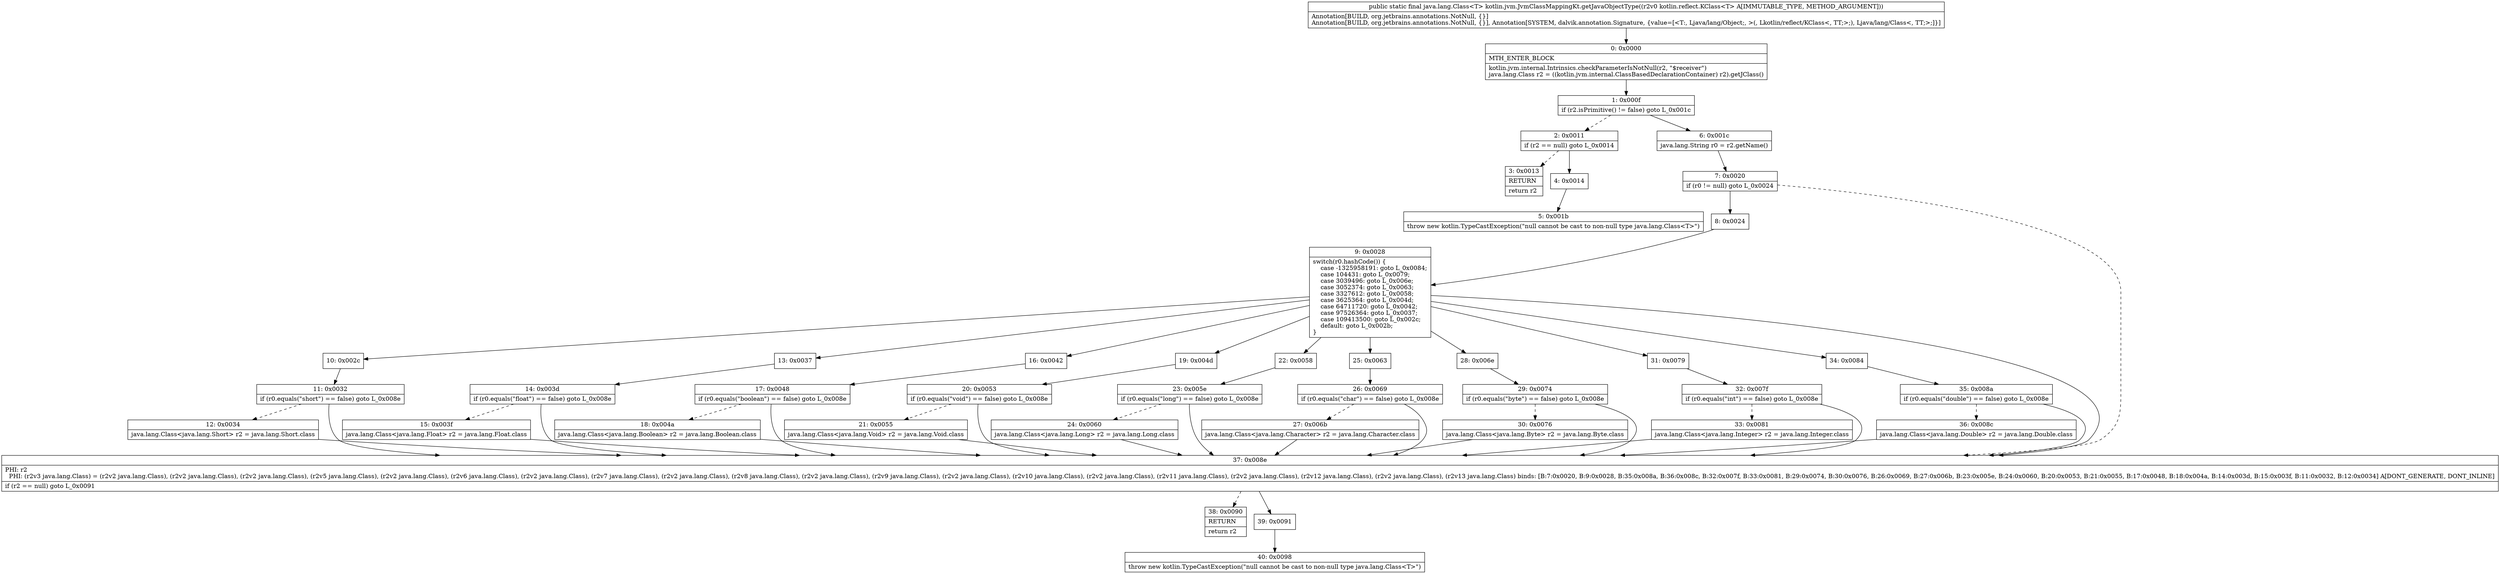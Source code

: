 digraph "CFG forkotlin.jvm.JvmClassMappingKt.getJavaObjectType(Lkotlin\/reflect\/KClass;)Ljava\/lang\/Class;" {
Node_0 [shape=record,label="{0\:\ 0x0000|MTH_ENTER_BLOCK\l|kotlin.jvm.internal.Intrinsics.checkParameterIsNotNull(r2, \"$receiver\")\ljava.lang.Class r2 = ((kotlin.jvm.internal.ClassBasedDeclarationContainer) r2).getJClass()\l}"];
Node_1 [shape=record,label="{1\:\ 0x000f|if (r2.isPrimitive() != false) goto L_0x001c\l}"];
Node_2 [shape=record,label="{2\:\ 0x0011|if (r2 == null) goto L_0x0014\l}"];
Node_3 [shape=record,label="{3\:\ 0x0013|RETURN\l|return r2\l}"];
Node_4 [shape=record,label="{4\:\ 0x0014}"];
Node_5 [shape=record,label="{5\:\ 0x001b|throw new kotlin.TypeCastException(\"null cannot be cast to non\-null type java.lang.Class\<T\>\")\l}"];
Node_6 [shape=record,label="{6\:\ 0x001c|java.lang.String r0 = r2.getName()\l}"];
Node_7 [shape=record,label="{7\:\ 0x0020|if (r0 != null) goto L_0x0024\l}"];
Node_8 [shape=record,label="{8\:\ 0x0024}"];
Node_9 [shape=record,label="{9\:\ 0x0028|switch(r0.hashCode()) \{\l    case \-1325958191: goto L_0x0084;\l    case 104431: goto L_0x0079;\l    case 3039496: goto L_0x006e;\l    case 3052374: goto L_0x0063;\l    case 3327612: goto L_0x0058;\l    case 3625364: goto L_0x004d;\l    case 64711720: goto L_0x0042;\l    case 97526364: goto L_0x0037;\l    case 109413500: goto L_0x002c;\l    default: goto L_0x002b;\l\}\l}"];
Node_10 [shape=record,label="{10\:\ 0x002c}"];
Node_11 [shape=record,label="{11\:\ 0x0032|if (r0.equals(\"short\") == false) goto L_0x008e\l}"];
Node_12 [shape=record,label="{12\:\ 0x0034|java.lang.Class\<java.lang.Short\> r2 = java.lang.Short.class\l}"];
Node_13 [shape=record,label="{13\:\ 0x0037}"];
Node_14 [shape=record,label="{14\:\ 0x003d|if (r0.equals(\"float\") == false) goto L_0x008e\l}"];
Node_15 [shape=record,label="{15\:\ 0x003f|java.lang.Class\<java.lang.Float\> r2 = java.lang.Float.class\l}"];
Node_16 [shape=record,label="{16\:\ 0x0042}"];
Node_17 [shape=record,label="{17\:\ 0x0048|if (r0.equals(\"boolean\") == false) goto L_0x008e\l}"];
Node_18 [shape=record,label="{18\:\ 0x004a|java.lang.Class\<java.lang.Boolean\> r2 = java.lang.Boolean.class\l}"];
Node_19 [shape=record,label="{19\:\ 0x004d}"];
Node_20 [shape=record,label="{20\:\ 0x0053|if (r0.equals(\"void\") == false) goto L_0x008e\l}"];
Node_21 [shape=record,label="{21\:\ 0x0055|java.lang.Class\<java.lang.Void\> r2 = java.lang.Void.class\l}"];
Node_22 [shape=record,label="{22\:\ 0x0058}"];
Node_23 [shape=record,label="{23\:\ 0x005e|if (r0.equals(\"long\") == false) goto L_0x008e\l}"];
Node_24 [shape=record,label="{24\:\ 0x0060|java.lang.Class\<java.lang.Long\> r2 = java.lang.Long.class\l}"];
Node_25 [shape=record,label="{25\:\ 0x0063}"];
Node_26 [shape=record,label="{26\:\ 0x0069|if (r0.equals(\"char\") == false) goto L_0x008e\l}"];
Node_27 [shape=record,label="{27\:\ 0x006b|java.lang.Class\<java.lang.Character\> r2 = java.lang.Character.class\l}"];
Node_28 [shape=record,label="{28\:\ 0x006e}"];
Node_29 [shape=record,label="{29\:\ 0x0074|if (r0.equals(\"byte\") == false) goto L_0x008e\l}"];
Node_30 [shape=record,label="{30\:\ 0x0076|java.lang.Class\<java.lang.Byte\> r2 = java.lang.Byte.class\l}"];
Node_31 [shape=record,label="{31\:\ 0x0079}"];
Node_32 [shape=record,label="{32\:\ 0x007f|if (r0.equals(\"int\") == false) goto L_0x008e\l}"];
Node_33 [shape=record,label="{33\:\ 0x0081|java.lang.Class\<java.lang.Integer\> r2 = java.lang.Integer.class\l}"];
Node_34 [shape=record,label="{34\:\ 0x0084}"];
Node_35 [shape=record,label="{35\:\ 0x008a|if (r0.equals(\"double\") == false) goto L_0x008e\l}"];
Node_36 [shape=record,label="{36\:\ 0x008c|java.lang.Class\<java.lang.Double\> r2 = java.lang.Double.class\l}"];
Node_37 [shape=record,label="{37\:\ 0x008e|PHI: r2 \l  PHI: (r2v3 java.lang.Class) = (r2v2 java.lang.Class), (r2v2 java.lang.Class), (r2v2 java.lang.Class), (r2v5 java.lang.Class), (r2v2 java.lang.Class), (r2v6 java.lang.Class), (r2v2 java.lang.Class), (r2v7 java.lang.Class), (r2v2 java.lang.Class), (r2v8 java.lang.Class), (r2v2 java.lang.Class), (r2v9 java.lang.Class), (r2v2 java.lang.Class), (r2v10 java.lang.Class), (r2v2 java.lang.Class), (r2v11 java.lang.Class), (r2v2 java.lang.Class), (r2v12 java.lang.Class), (r2v2 java.lang.Class), (r2v13 java.lang.Class) binds: [B:7:0x0020, B:9:0x0028, B:35:0x008a, B:36:0x008c, B:32:0x007f, B:33:0x0081, B:29:0x0074, B:30:0x0076, B:26:0x0069, B:27:0x006b, B:23:0x005e, B:24:0x0060, B:20:0x0053, B:21:0x0055, B:17:0x0048, B:18:0x004a, B:14:0x003d, B:15:0x003f, B:11:0x0032, B:12:0x0034] A[DONT_GENERATE, DONT_INLINE]\l|if (r2 == null) goto L_0x0091\l}"];
Node_38 [shape=record,label="{38\:\ 0x0090|RETURN\l|return r2\l}"];
Node_39 [shape=record,label="{39\:\ 0x0091}"];
Node_40 [shape=record,label="{40\:\ 0x0098|throw new kotlin.TypeCastException(\"null cannot be cast to non\-null type java.lang.Class\<T\>\")\l}"];
MethodNode[shape=record,label="{public static final java.lang.Class\<T\> kotlin.jvm.JvmClassMappingKt.getJavaObjectType((r2v0 kotlin.reflect.KClass\<T\> A[IMMUTABLE_TYPE, METHOD_ARGUMENT]))  | Annotation[BUILD, org.jetbrains.annotations.NotNull, \{\}]\lAnnotation[BUILD, org.jetbrains.annotations.NotNull, \{\}], Annotation[SYSTEM, dalvik.annotation.Signature, \{value=[\<T:, Ljava\/lang\/Object;, \>(, Lkotlin\/reflect\/KClass\<, TT;\>;), Ljava\/lang\/Class\<, TT;\>;]\}]\l}"];
MethodNode -> Node_0;
Node_0 -> Node_1;
Node_1 -> Node_2[style=dashed];
Node_1 -> Node_6;
Node_2 -> Node_3[style=dashed];
Node_2 -> Node_4;
Node_4 -> Node_5;
Node_6 -> Node_7;
Node_7 -> Node_8;
Node_7 -> Node_37[style=dashed];
Node_8 -> Node_9;
Node_9 -> Node_10;
Node_9 -> Node_13;
Node_9 -> Node_16;
Node_9 -> Node_19;
Node_9 -> Node_22;
Node_9 -> Node_25;
Node_9 -> Node_28;
Node_9 -> Node_31;
Node_9 -> Node_34;
Node_9 -> Node_37;
Node_10 -> Node_11;
Node_11 -> Node_12[style=dashed];
Node_11 -> Node_37;
Node_12 -> Node_37;
Node_13 -> Node_14;
Node_14 -> Node_15[style=dashed];
Node_14 -> Node_37;
Node_15 -> Node_37;
Node_16 -> Node_17;
Node_17 -> Node_18[style=dashed];
Node_17 -> Node_37;
Node_18 -> Node_37;
Node_19 -> Node_20;
Node_20 -> Node_21[style=dashed];
Node_20 -> Node_37;
Node_21 -> Node_37;
Node_22 -> Node_23;
Node_23 -> Node_24[style=dashed];
Node_23 -> Node_37;
Node_24 -> Node_37;
Node_25 -> Node_26;
Node_26 -> Node_27[style=dashed];
Node_26 -> Node_37;
Node_27 -> Node_37;
Node_28 -> Node_29;
Node_29 -> Node_30[style=dashed];
Node_29 -> Node_37;
Node_30 -> Node_37;
Node_31 -> Node_32;
Node_32 -> Node_33[style=dashed];
Node_32 -> Node_37;
Node_33 -> Node_37;
Node_34 -> Node_35;
Node_35 -> Node_36[style=dashed];
Node_35 -> Node_37;
Node_36 -> Node_37;
Node_37 -> Node_38[style=dashed];
Node_37 -> Node_39;
Node_39 -> Node_40;
}

